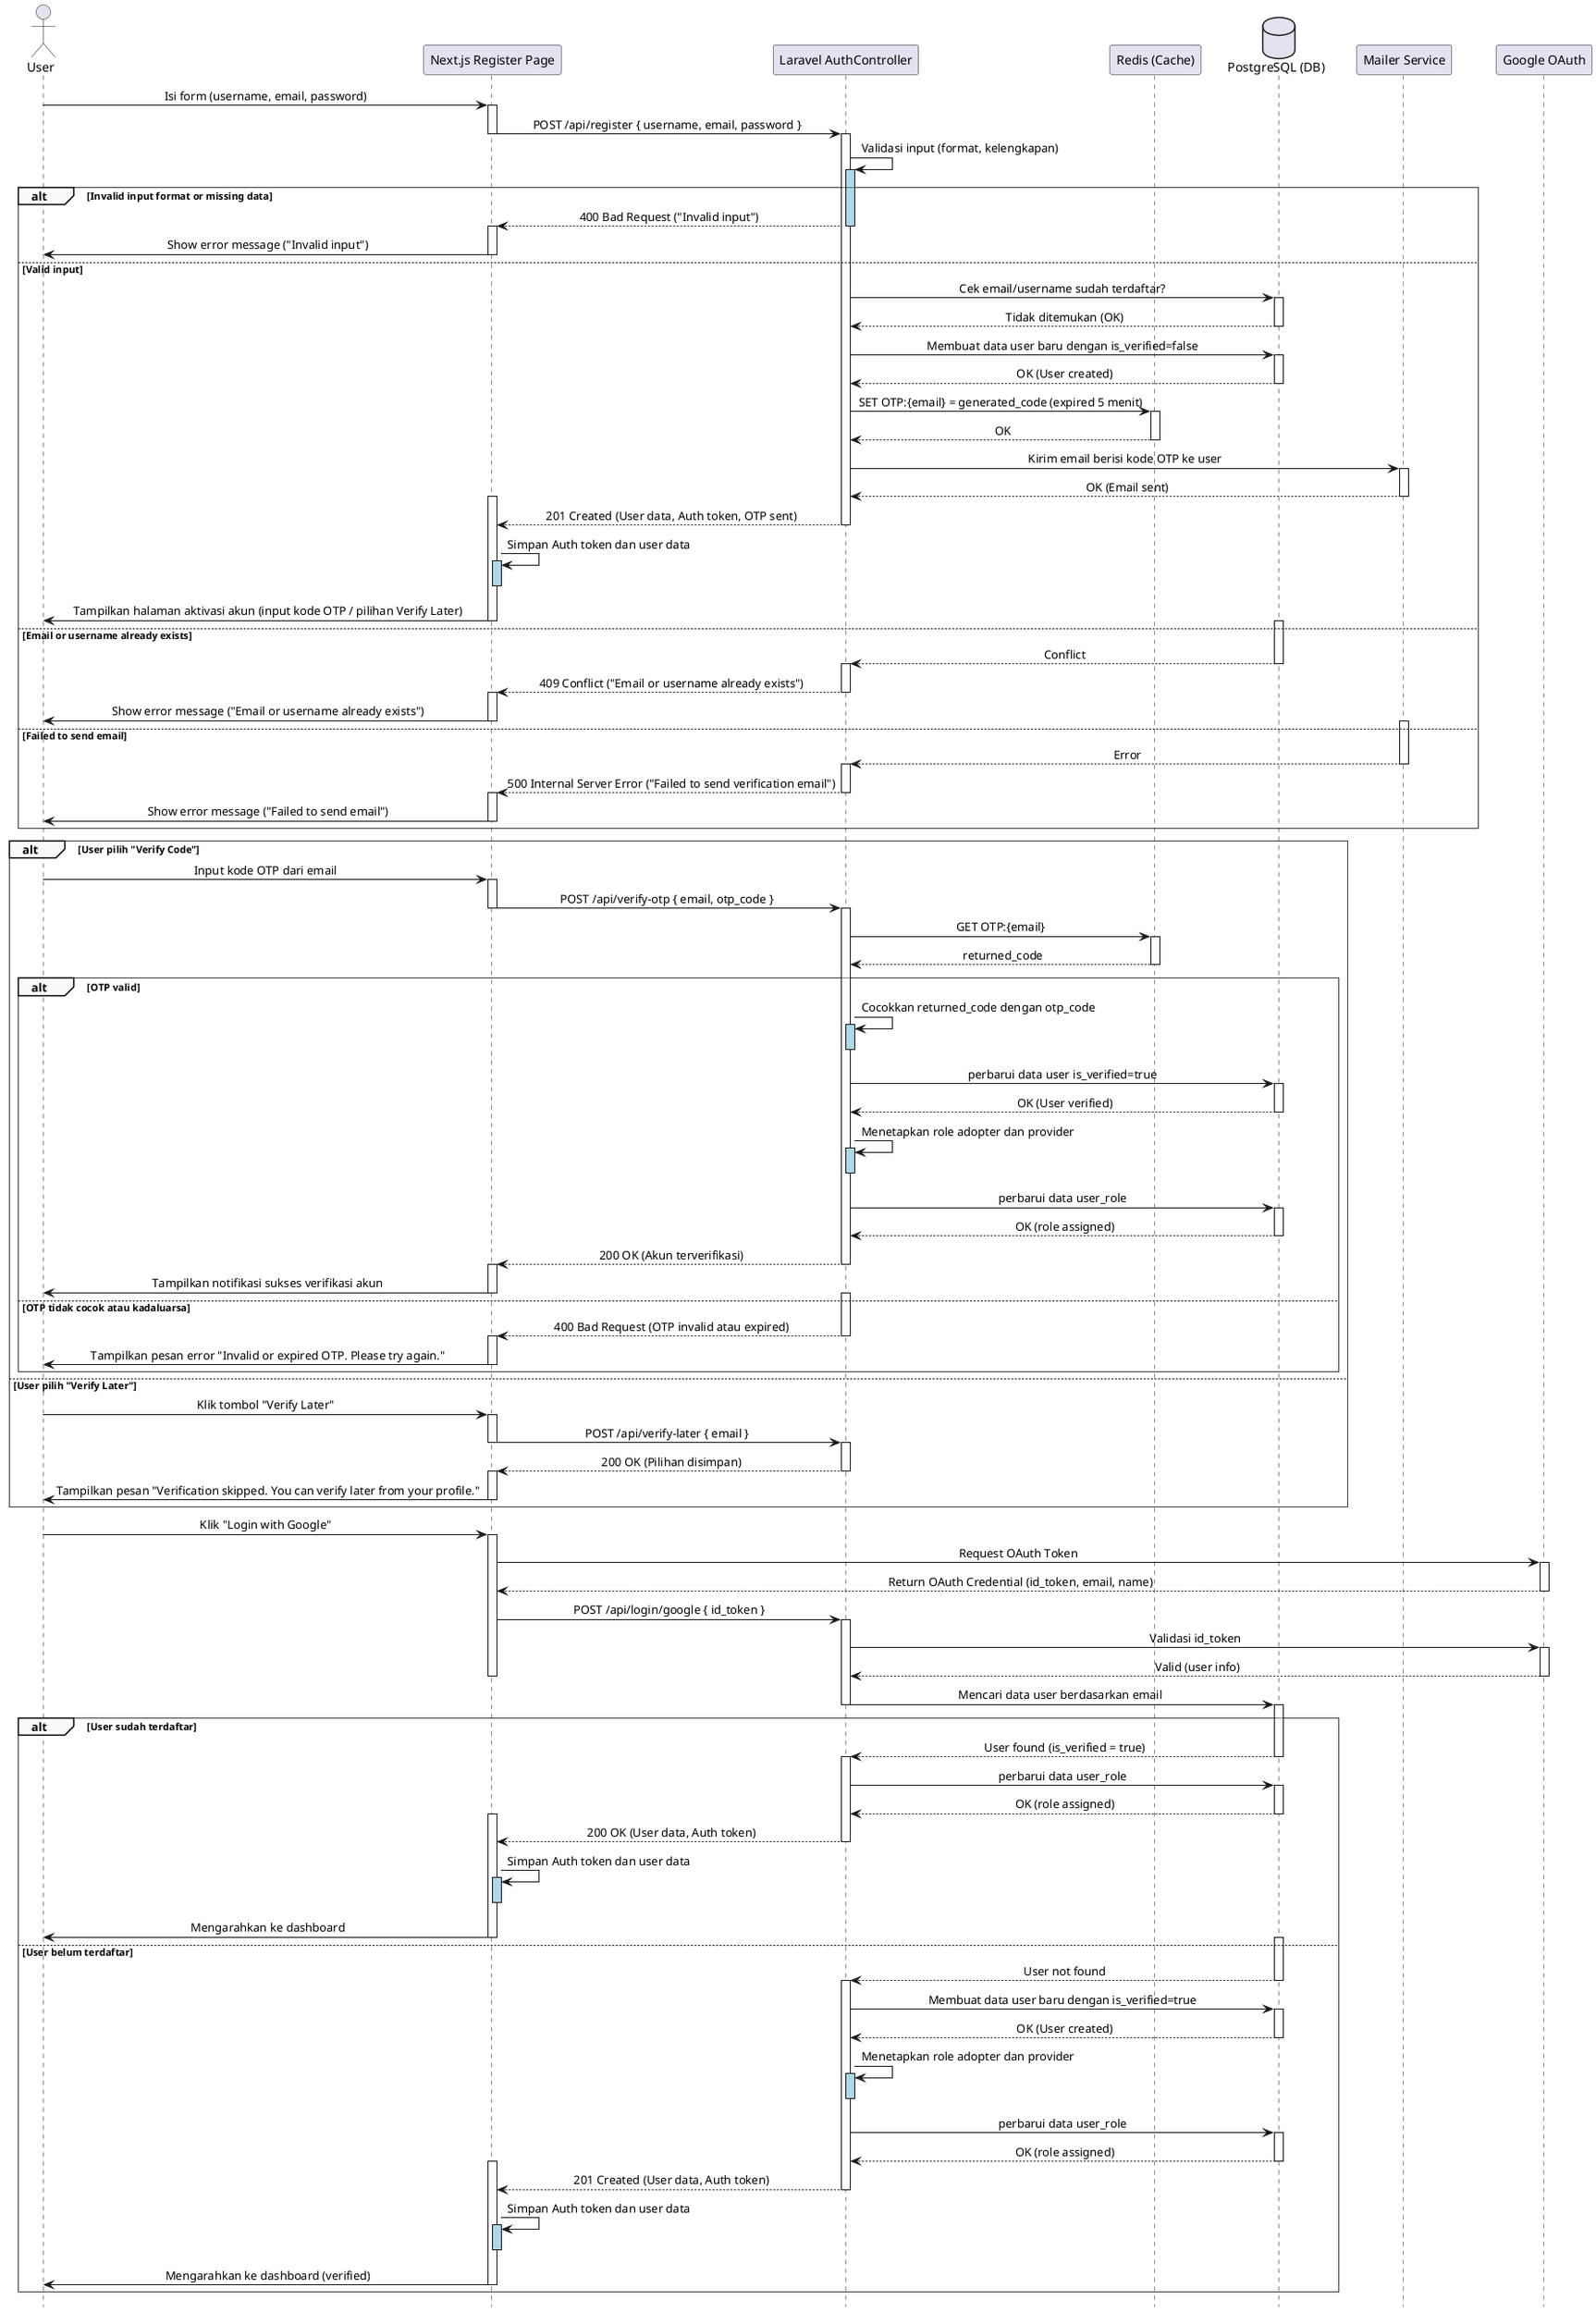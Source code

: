 @startuml
' === Styling ===
skinparam sequence {
    LifelineFooterStrategy none
    MessageAlign center
    ArrowThickness 1
    ParticipantPadding 20
    GroupBorderThickness 0.5
    GroupBackgroundColor #F9F9F9
}
hide footbox

' === Participants ===
actor User
participant "Next.js Register Page" as FE
participant "Laravel AuthController" as BE
participant "Redis (Cache)" as Redis
database "PostgreSQL (DB)" as DB
participant "Mailer Service" as Mailer
participant "Google OAuth" as Google

' === Registration Flow ===
User -> FE: Isi form (username, email, password)
activate FE
FE -> BE: POST /api/register { username, email, password }
deactivate FE
activate BE
BE -> BE: Validasi input (format, kelengkapan)
activate BE #LightBlue

alt Invalid input format or missing data
    BE --> FE: 400 Bad Request ("Invalid input")
    deactivate BE
    activate FE
    FE -> User: Show error message ("Invalid input")
    deactivate FE

else Valid input
    BE -> DB: Cek email/username sudah terdaftar?
    activate DB
    DB --> BE: Tidak ditemukan (OK)
    deactivate DB
    BE -> DB: Membuat data user baru dengan is_verified=false
    activate DB
    DB --> BE: OK (User created)
    deactivate DB

    BE -> Redis: SET OTP:{email} = generated_code (expired 5 menit)
    activate Redis
    Redis --> BE: OK
    deactivate Redis

    BE -> Mailer: Kirim email berisi kode OTP ke user
    activate Mailer
    Mailer --> BE: OK (Email sent)
    deactivate Mailer
    activate FE
    BE --> FE: 201 Created (User data, Auth token, OTP sent)
    deactivate BE
    FE -> FE: Simpan Auth token dan user data
    activate FE #LightBlue
    deactivate FE #LightBlue
    FE -> User: Tampilkan halaman aktivasi akun (input kode OTP / pilihan Verify Later)
    deactivate FE
    deactivate FE

    else Email or username already exists
        activate DB
        DB --> BE: Conflict
        deactivate DB
        activate BE
        BE --> FE: 409 Conflict ("Email or username already exists")
        deactivate BE
        activate FE
        FE -> User: Show error message ("Email or username already exists")
        deactivate FE

    else Failed to send email
        activate Mailer
        Mailer --> BE: Error
        deactivate Mailer
        activate BE
        BE --> FE: 500 Internal Server Error ("Failed to send verification email")
        deactivate BE
        activate FE
        FE -> User: Show error message ("Failed to send email")
        deactivate FE
end


' === Account Activation Flow ===
alt User pilih "Verify Code"
    User -> FE: Input kode OTP dari email
    activate FE
    FE -> BE: POST /api/verify-otp { email, otp_code }
    deactivate FE
    activate BE
    BE -> Redis: GET OTP:{email}
    activate Redis
    Redis --> BE: returned_code
    deactivate Redis

    alt OTP valid
        BE -> BE: Cocokkan returned_code dengan otp_code
        activate BE #LightBlue
        deactivate BE
        BE -> DB: perbarui data user is_verified=true
        activate DB
        DB --> BE: OK (User verified)
        deactivate DB
        BE -> BE: Menetapkan role adopter dan provider
        activate BE #LightBlue
        deactivate BE
        BE -> DB: perbarui data user_role
        activate DB
        DB --> BE: OK (role assigned)
        deactivate DB
        BE --> FE: 200 OK (Akun terverifikasi)
        deactivate BE
        activate FE
        FE -> User: Tampilkan notifikasi sukses verifikasi akun
        deactivate FE

    else OTP tidak cocok atau kadaluarsa
        activate BE
        BE --> FE: 400 Bad Request (OTP invalid atau expired)
        deactivate BE
        activate FE
        FE -> User: Tampilkan pesan error "Invalid or expired OTP. Please try again."
        deactivate FE
    end

else User pilih "Verify Later"
    User -> FE: Klik tombol "Verify Later"
    activate FE
    FE -> BE: POST /api/verify-later { email }
    deactivate FE
    activate BE
    BE --> FE: 200 OK (Pilihan disimpan)
    deactivate BE
    activate FE
    FE -> User: Tampilkan pesan "Verification skipped. You can verify later from your profile."
    deactivate FE
end

' === Google Login Flow ===
User -> FE: Klik "Login with Google"
activate FE
FE -> Google: Request OAuth Token
activate Google
Google --> FE: Return OAuth Credential (id_token, email, name)
deactivate Google

FE -> BE: POST /api/login/google { id_token }
activate BE
BE -> Google: Validasi id_token
activate Google
Google --> BE: Valid (user info)
deactivate Google
deactivate FE
BE -> DB: Mencari data user berdasarkan email
deactivate BE

alt User sudah terdaftar
    activate DB
    DB --> BE: User found (is_verified = true)
    deactivate DB

    activate BE
    BE -> DB: perbarui data user_role
    activate DB
    DB --> BE: OK (role assigned)
    deactivate DB

    activate FE
    BE --> FE: 200 OK (User data, Auth token)
    deactivate BE
    FE -> FE: Simpan Auth token dan user data
    activate FE #LightBlue
    deactivate FE
    
    FE -> User: Mengarahkan ke dashboard
    deactivate FE

else User belum terdaftar
    activate DB
    DB --> BE: User not found
    deactivate DB
    activate BE
    BE -> DB: Membuat data user baru dengan is_verified=true
    activate DB
    DB --> BE: OK (User created)
    deactivate DB

    BE -> BE: Menetapkan role adopter dan provider
    activate BE #LightBlue
    deactivate BE

    BE -> DB: perbarui data user_role
    activate DB
    DB --> BE: OK (role assigned)
    deactivate DB

    activate FE
    BE --> FE: 201 Created (User data, Auth token)
    deactivate BE
    FE -> FE: Simpan Auth token dan user data
    activate FE #LightBlue
    deactivate FE
    deactivate BE
    FE -> User: Mengarahkan ke dashboard (verified)
    deactivate FE
end
@enduml
